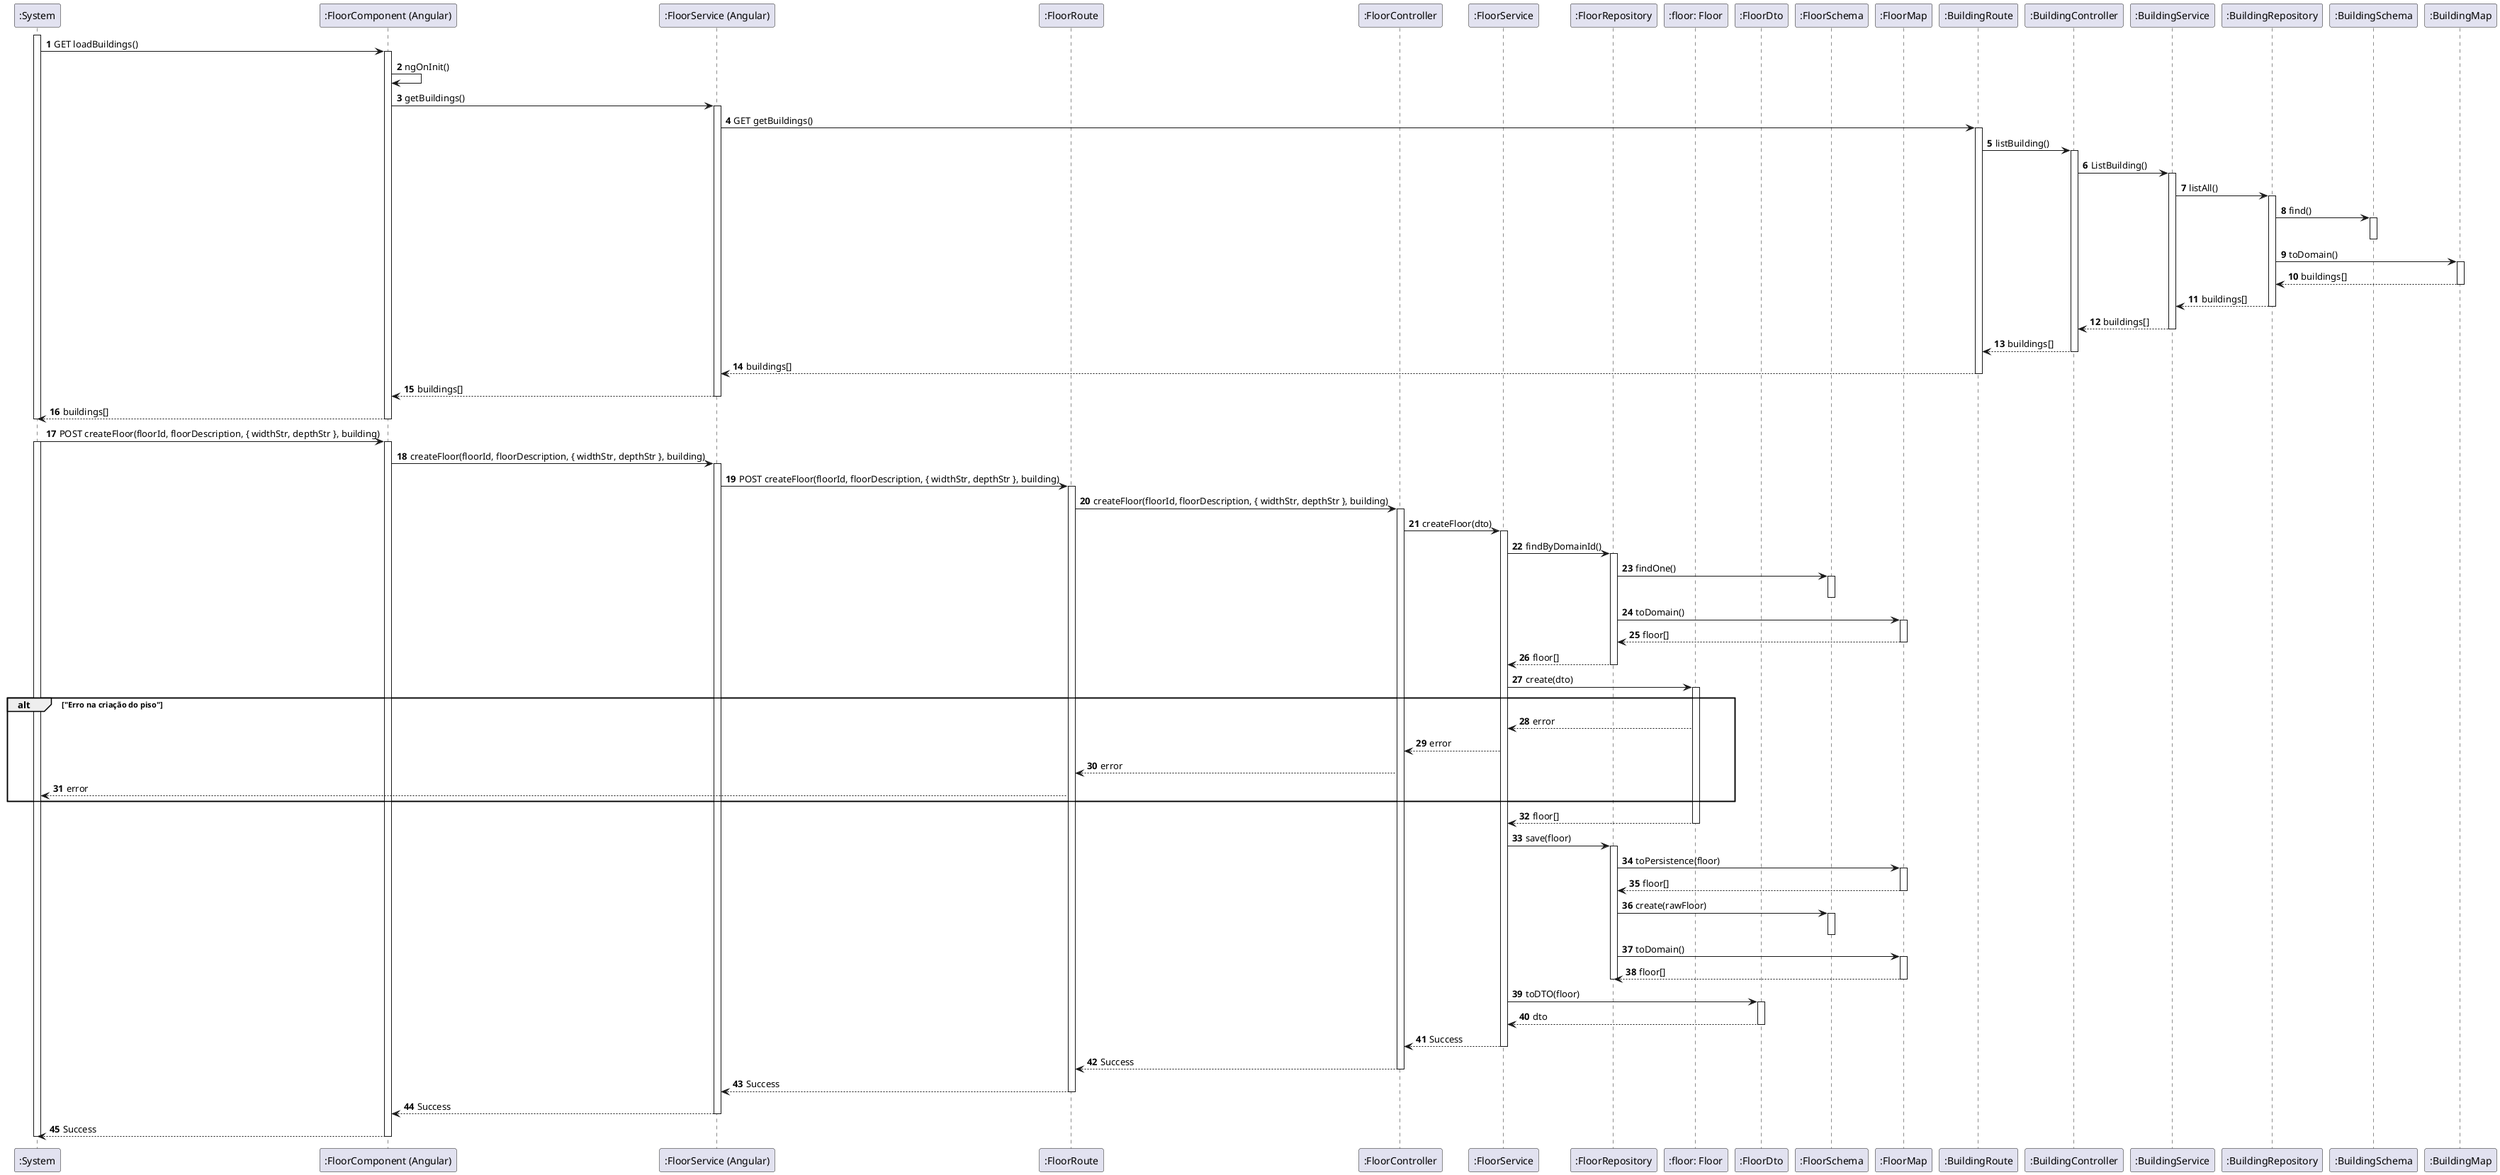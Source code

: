 @startuml
autonumber

participant ":System" as SY
participant ":FloorComponent (Angular)" as FC
participant ":FloorService (Angular)" as FS

participant ":FloorRoute" as FL
participant ":FloorController" as CTRL
participant ":FloorService" as SERV
participant ":FloorRepository" as REPO
participant ":floor: Floor" as FLOOR
participant ":FloorDto" as DTO
participant ":FloorSchema" as SCHEMA
participant ":FloorMap" as MAP

participant ":BuildingRoute" as BR
participant ":BuildingController" as BCTRL
participant ":BuildingService" as BSERV
participant ":BuildingRepository" as BREPO
participant ":BuildingSchema" as BSCHEMA
participant ":BuildingMap" as BMAP

activate SY
SY -> FC : GET loadBuildings()
activate FC
FC -> FC : ngOnInit() 
FC -> FS : getBuildings()
activate FS
FS -> BR : GET getBuildings()
activate BR
BR -> BCTRL : listBuilding()
activate BCTRL
BCTRL ->  BSERV : ListBuilding()
activate BSERV
BSERV -> BREPO : listAll()
activate BREPO 
BREPO -> BSCHEMA : find()
activate BSCHEMA
deactivate BSCHEMA
BREPO -> BMAP : toDomain()
activate BMAP
BMAP --> BREPO : buildings[]
deactivate BMAP
BREPO --> BSERV : buildings[]
deactivate BREPO
BSERV --> BCTRL : buildings[]
deactivate BSERV
BCTRL --> BR : buildings[]
deactivate BCTRL
BR --> FS : buildings[]
deactivate BR
FS --> FC : buildings[]
deactivate FS
FC --> SY : buildings[]
deactivate FC
deactivate SY

SY -> FC : POST createFloor(floorId, floorDescription, { widthStr, depthStr }, building)
activate SY
activate FC
FC -> FS : createFloor(floorId, floorDescription, { widthStr, depthStr }, building)
activate FS
FS -> FL : POST createFloor(floorId, floorDescription, { widthStr, depthStr }, building)
activate FL
FL -> CTRL : createFloor(floorId, floorDescription, { widthStr, depthStr }, building)
activate CTRL
CTRL -> SERV : createFloor(dto)
activate SERV
SERV -> REPO : findByDomainId()
activate REPO
REPO -> SCHEMA : findOne()
activate SCHEMA
deactivate SCHEMA
REPO -> MAP : toDomain()
activate MAP
MAP --> REPO : floor[]
deactivate MAP
REPO --> SERV : floor[]
deactivate REPO
SERV -> FLOOR : create(dto)
activate FLOOR
alt "Erro na criação do piso"
FLOOR --> SERV : error
SERV --> CTRL : error
CTRL --> FL : error
FL --> SY : error
end
FLOOR --> SERV : floor[]
deactivate FLOOR
SERV -> REPO : save(floor)
activate REPO
REPO -> MAP : toPersistence(floor)
activate MAP
MAP --> REPO : floor[]
deactivate MAP
REPO -> SCHEMA : create(rawFloor)
activate SCHEMA
deactivate SCHEMA
REPO -> MAP : toDomain()
activate MAP
MAP --> REPO : floor[]
deactivate MAP
deactivate REPO
SERV -> DTO : toDTO(floor)
activate DTO
DTO --> SERV : dto
deactivate DTO
SERV --> CTRL : Success
deactivate SERV
CTRL --> FL :Success
deactivate CTRL
FL --> FS : Success 
deactivate FL
FS --> FC : Success
deactivate FS
FC --> SY : Success
deactivate FC
deactivate SY

@enduml
